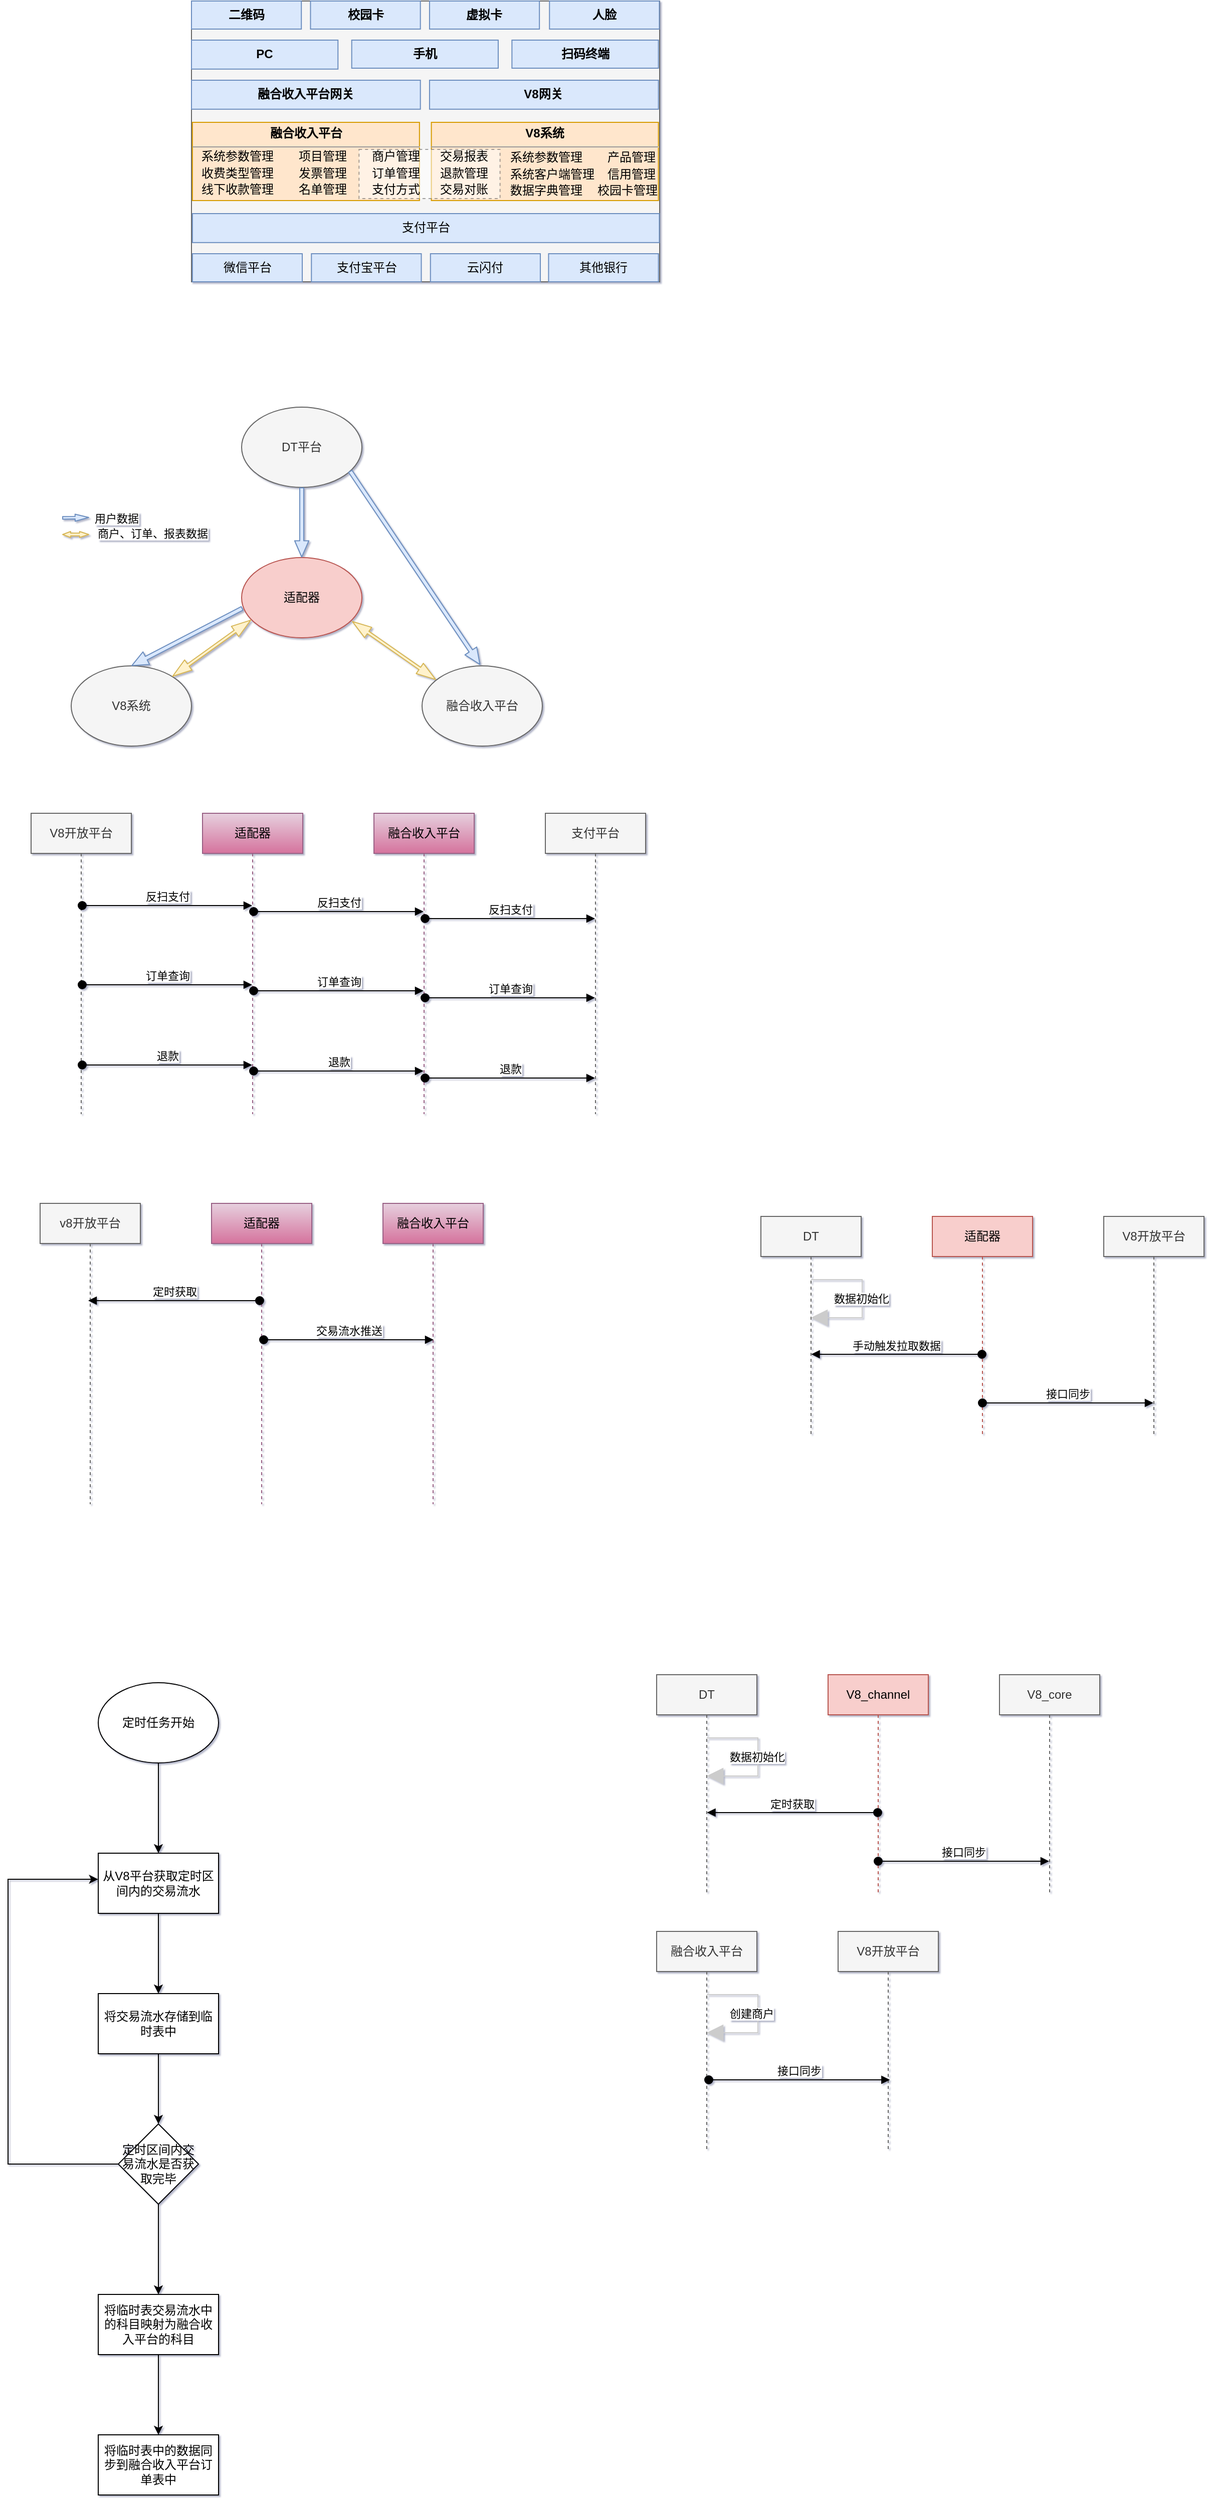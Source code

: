 <mxfile version="15.4.1" type="github">
  <diagram id="B5he_3Ifh79qYKnACxuL" name="第 1 页">
    <mxGraphModel dx="1325" dy="-134" grid="0" gridSize="10" guides="1" tooltips="1" connect="1" arrows="1" fold="1" page="0" pageScale="1" pageWidth="827" pageHeight="1169" background="#ffffff" math="0" shadow="1">
      <root>
        <mxCell id="0" />
        <mxCell id="1" parent="0" />
        <mxCell id="1ZKWYTTWzYiuFIbl6tK7-93" value="" style="group;fillColor=#f5f5f5;strokeColor=#666666;fontColor=#333333;" parent="1" vertex="1" connectable="0">
          <mxGeometry x="-374" y="597" width="467" height="280" as="geometry" />
        </mxCell>
        <mxCell id="1ZKWYTTWzYiuFIbl6tK7-92" value="" style="group;container=0;" parent="1ZKWYTTWzYiuFIbl6tK7-93" vertex="1" connectable="0">
          <mxGeometry width="467" height="280" as="geometry" />
        </mxCell>
        <mxCell id="1ZKWYTTWzYiuFIbl6tK7-33" value="PC" style="rounded=0;whiteSpace=wrap;html=1;comic=0;jiggle=2;strokeWidth=1;fontStyle=1;fillColor=#dae8fc;strokeColor=#6c8ebf;" parent="1ZKWYTTWzYiuFIbl6tK7-93" vertex="1">
          <mxGeometry y="39" width="146.137" height="28.9" as="geometry" />
        </mxCell>
        <mxCell id="1ZKWYTTWzYiuFIbl6tK7-35" value="二维码" style="rounded=0;whiteSpace=wrap;html=1;comic=0;jiggle=2;strokeWidth=1;fontStyle=1;fillColor=#dae8fc;strokeColor=#6c8ebf;" parent="1ZKWYTTWzYiuFIbl6tK7-93" vertex="1">
          <mxGeometry width="109.603" height="28" as="geometry" />
        </mxCell>
        <mxCell id="1ZKWYTTWzYiuFIbl6tK7-36" value="校园卡" style="rounded=0;whiteSpace=wrap;html=1;comic=0;jiggle=2;strokeWidth=1;fontStyle=1;fillColor=#dae8fc;strokeColor=#6c8ebf;" parent="1ZKWYTTWzYiuFIbl6tK7-93" vertex="1">
          <mxGeometry x="118.736" width="109.603" height="28" as="geometry" />
        </mxCell>
        <mxCell id="1ZKWYTTWzYiuFIbl6tK7-37" value="虚拟卡" style="rounded=0;whiteSpace=wrap;html=1;comic=0;jiggle=2;strokeWidth=1;fontStyle=1;fillColor=#dae8fc;strokeColor=#6c8ebf;" parent="1ZKWYTTWzYiuFIbl6tK7-93" vertex="1">
          <mxGeometry x="237.473" width="109.603" height="28" as="geometry" />
        </mxCell>
        <mxCell id="1ZKWYTTWzYiuFIbl6tK7-38" value="人脸" style="rounded=0;whiteSpace=wrap;html=1;comic=0;jiggle=2;strokeWidth=1;fontStyle=1;fillColor=#dae8fc;strokeColor=#6c8ebf;" parent="1ZKWYTTWzYiuFIbl6tK7-93" vertex="1">
          <mxGeometry x="357.126" width="109.603" height="28" as="geometry" />
        </mxCell>
        <mxCell id="1ZKWYTTWzYiuFIbl6tK7-42" value="手机" style="rounded=0;whiteSpace=wrap;html=1;comic=0;jiggle=2;strokeWidth=1;fontStyle=1;fillColor=#dae8fc;strokeColor=#6c8ebf;" parent="1ZKWYTTWzYiuFIbl6tK7-93" vertex="1">
          <mxGeometry x="159.838" y="39" width="146.137" height="28" as="geometry" />
        </mxCell>
        <mxCell id="1ZKWYTTWzYiuFIbl6tK7-43" value="扫码终端" style="rounded=0;whiteSpace=wrap;html=1;comic=0;jiggle=2;strokeWidth=1;fontStyle=1;fillColor=#dae8fc;strokeColor=#6c8ebf;" parent="1ZKWYTTWzYiuFIbl6tK7-93" vertex="1">
          <mxGeometry x="319.672" y="39" width="146.137" height="28" as="geometry" />
        </mxCell>
        <mxCell id="1ZKWYTTWzYiuFIbl6tK7-44" value="融合收入平台网关" style="rounded=0;whiteSpace=wrap;html=1;comic=0;jiggle=2;strokeWidth=1;fontStyle=1;fillColor=#dae8fc;strokeColor=#6c8ebf;" parent="1ZKWYTTWzYiuFIbl6tK7-93" vertex="1">
          <mxGeometry y="79" width="228.339" height="28.9" as="geometry" />
        </mxCell>
        <mxCell id="1ZKWYTTWzYiuFIbl6tK7-46" value="V8网关" style="rounded=0;whiteSpace=wrap;html=1;comic=0;jiggle=2;strokeWidth=1;fontStyle=1;fillColor=#dae8fc;strokeColor=#6c8ebf;" parent="1ZKWYTTWzYiuFIbl6tK7-93" vertex="1">
          <mxGeometry x="237.473" y="79" width="228.339" height="28.9" as="geometry" />
        </mxCell>
        <mxCell id="1ZKWYTTWzYiuFIbl6tK7-51" value="支付平台" style="rounded=0;whiteSpace=wrap;html=1;comic=0;jiggle=2;strokeWidth=1;fillColor=#dae8fc;strokeColor=#6c8ebf;" parent="1ZKWYTTWzYiuFIbl6tK7-93" vertex="1">
          <mxGeometry x="0.913" y="212" width="465.812" height="28.9" as="geometry" />
        </mxCell>
        <mxCell id="1ZKWYTTWzYiuFIbl6tK7-52" value="微信平台" style="rounded=0;whiteSpace=wrap;html=1;comic=0;jiggle=2;strokeWidth=1;fillColor=#dae8fc;strokeColor=#6c8ebf;" parent="1ZKWYTTWzYiuFIbl6tK7-93" vertex="1">
          <mxGeometry x="0.913" y="252" width="109.603" height="28" as="geometry" />
        </mxCell>
        <mxCell id="1ZKWYTTWzYiuFIbl6tK7-53" value="支付宝平台" style="rounded=0;whiteSpace=wrap;html=1;comic=0;jiggle=2;strokeWidth=1;fillColor=#dae8fc;strokeColor=#6c8ebf;" parent="1ZKWYTTWzYiuFIbl6tK7-93" vertex="1">
          <mxGeometry x="119.65" y="252" width="109.603" height="28" as="geometry" />
        </mxCell>
        <mxCell id="1ZKWYTTWzYiuFIbl6tK7-54" value="云闪付" style="rounded=0;whiteSpace=wrap;html=1;comic=0;jiggle=2;strokeWidth=1;fillColor=#dae8fc;strokeColor=#6c8ebf;" parent="1ZKWYTTWzYiuFIbl6tK7-93" vertex="1">
          <mxGeometry x="238.386" y="252" width="109.603" height="28" as="geometry" />
        </mxCell>
        <mxCell id="1ZKWYTTWzYiuFIbl6tK7-55" value="其他银行" style="rounded=0;whiteSpace=wrap;html=1;comic=0;jiggle=2;strokeWidth=1;fillColor=#dae8fc;strokeColor=#6c8ebf;" parent="1ZKWYTTWzYiuFIbl6tK7-93" vertex="1">
          <mxGeometry x="356.209" y="252" width="109.603" height="28" as="geometry" />
        </mxCell>
        <mxCell id="1ZKWYTTWzYiuFIbl6tK7-58" value="&lt;p style=&quot;margin: 0px ; margin-top: 4px ; text-align: center&quot;&gt;&lt;b&gt;融合收入平台&lt;/b&gt;&lt;/p&gt;&lt;hr size=&quot;1&quot;&gt;&lt;div style=&quot;height: 2px&quot;&gt;&lt;/div&gt;" style="verticalAlign=top;align=left;overflow=fill;fontSize=12;fontFamily=Helvetica;html=1;rounded=0;comic=0;jiggle=2;strokeWidth=1;fillColor=#ffe6cc;strokeColor=#d79b00;" parent="1ZKWYTTWzYiuFIbl6tK7-93" vertex="1">
          <mxGeometry x="0.913" y="121" width="226.513" height="78" as="geometry" />
        </mxCell>
        <mxCell id="1ZKWYTTWzYiuFIbl6tK7-60" value="&lt;p style=&quot;margin: 0px ; margin-top: 4px ; text-align: center&quot;&gt;&lt;b&gt;V8系统&lt;/b&gt;&lt;/p&gt;&lt;hr size=&quot;1&quot;&gt;&lt;div style=&quot;height: 2px&quot;&gt;&lt;br&gt;&lt;/div&gt;" style="verticalAlign=top;align=left;overflow=fill;fontSize=12;fontFamily=Helvetica;html=1;rounded=0;comic=0;jiggle=2;strokeWidth=1;fillColor=#ffe6cc;strokeColor=#d79b00;" parent="1ZKWYTTWzYiuFIbl6tK7-93" vertex="1">
          <mxGeometry x="239.3" y="121" width="226.513" height="78" as="geometry" />
        </mxCell>
        <mxCell id="1ZKWYTTWzYiuFIbl6tK7-61" value="系统参数管理" style="text;html=1;strokeColor=none;fillColor=none;align=left;verticalAlign=middle;whiteSpace=wrap;rounded=0;comic=0;jiggle=2;" parent="1ZKWYTTWzYiuFIbl6tK7-93" vertex="1">
          <mxGeometry x="8.22" y="145" width="93.162" height="20" as="geometry" />
        </mxCell>
        <mxCell id="1ZKWYTTWzYiuFIbl6tK7-62" value="收费类型管理" style="text;html=1;strokeColor=none;fillColor=none;align=left;verticalAlign=middle;whiteSpace=wrap;rounded=0;comic=0;jiggle=2;" parent="1ZKWYTTWzYiuFIbl6tK7-93" vertex="1">
          <mxGeometry x="8.22" y="162" width="93.162" height="20" as="geometry" />
        </mxCell>
        <mxCell id="1ZKWYTTWzYiuFIbl6tK7-69" value="项目管理" style="text;html=1;strokeColor=none;fillColor=none;align=left;verticalAlign=middle;whiteSpace=wrap;rounded=0;comic=0;jiggle=2;" parent="1ZKWYTTWzYiuFIbl6tK7-93" vertex="1">
          <mxGeometry x="105.036" y="145" width="93.162" height="20" as="geometry" />
        </mxCell>
        <mxCell id="1ZKWYTTWzYiuFIbl6tK7-70" value="发票管理" style="text;html=1;strokeColor=none;fillColor=none;align=left;verticalAlign=middle;whiteSpace=wrap;rounded=0;comic=0;jiggle=2;" parent="1ZKWYTTWzYiuFIbl6tK7-93" vertex="1">
          <mxGeometry x="105.036" y="162" width="93.162" height="20" as="geometry" />
        </mxCell>
        <mxCell id="1ZKWYTTWzYiuFIbl6tK7-71" value="线下收款管理" style="text;html=1;strokeColor=none;fillColor=none;align=left;verticalAlign=middle;whiteSpace=wrap;rounded=0;comic=0;jiggle=2;" parent="1ZKWYTTWzYiuFIbl6tK7-93" vertex="1">
          <mxGeometry x="8.22" y="178" width="93.162" height="20" as="geometry" />
        </mxCell>
        <mxCell id="1ZKWYTTWzYiuFIbl6tK7-73" value="名单管理" style="text;html=1;strokeColor=none;fillColor=none;align=left;verticalAlign=middle;whiteSpace=wrap;rounded=0;comic=0;jiggle=2;" parent="1ZKWYTTWzYiuFIbl6tK7-93" vertex="1">
          <mxGeometry x="105.036" y="178" width="93.162" height="20" as="geometry" />
        </mxCell>
        <mxCell id="1ZKWYTTWzYiuFIbl6tK7-74" value="" style="rounded=0;whiteSpace=wrap;html=1;comic=0;jiggle=2;strokeWidth=1;dashed=1;opacity=50;strokeColor=#4D4D4D;" parent="1ZKWYTTWzYiuFIbl6tK7-93" vertex="1">
          <mxGeometry x="167.144" y="148" width="140.657" height="49" as="geometry" />
        </mxCell>
        <mxCell id="1ZKWYTTWzYiuFIbl6tK7-76" value="商户管理" style="text;html=1;strokeColor=none;fillColor=none;align=left;verticalAlign=middle;whiteSpace=wrap;rounded=0;comic=0;jiggle=2;" parent="1ZKWYTTWzYiuFIbl6tK7-93" vertex="1">
          <mxGeometry x="178.105" y="145" width="93.162" height="20" as="geometry" />
        </mxCell>
        <mxCell id="1ZKWYTTWzYiuFIbl6tK7-77" value="交易报表" style="text;html=1;strokeColor=none;fillColor=none;align=left;verticalAlign=middle;whiteSpace=wrap;rounded=0;comic=0;jiggle=2;" parent="1ZKWYTTWzYiuFIbl6tK7-93" vertex="1">
          <mxGeometry x="246.15" y="145" width="93.162" height="20" as="geometry" />
        </mxCell>
        <mxCell id="1ZKWYTTWzYiuFIbl6tK7-79" value="订单管理" style="text;html=1;strokeColor=none;fillColor=none;align=left;verticalAlign=middle;whiteSpace=wrap;rounded=0;comic=0;jiggle=2;" parent="1ZKWYTTWzYiuFIbl6tK7-93" vertex="1">
          <mxGeometry x="178.105" y="162" width="93.162" height="20" as="geometry" />
        </mxCell>
        <mxCell id="1ZKWYTTWzYiuFIbl6tK7-80" value="退款管理" style="text;html=1;strokeColor=none;fillColor=none;align=left;verticalAlign=middle;whiteSpace=wrap;rounded=0;comic=0;jiggle=2;" parent="1ZKWYTTWzYiuFIbl6tK7-93" vertex="1">
          <mxGeometry x="246.15" y="162" width="93.162" height="20" as="geometry" />
        </mxCell>
        <mxCell id="1ZKWYTTWzYiuFIbl6tK7-81" value="支付方式" style="text;html=1;strokeColor=none;fillColor=none;align=left;verticalAlign=middle;whiteSpace=wrap;rounded=0;comic=0;jiggle=2;" parent="1ZKWYTTWzYiuFIbl6tK7-93" vertex="1">
          <mxGeometry x="178.105" y="178" width="93.162" height="20" as="geometry" />
        </mxCell>
        <mxCell id="1ZKWYTTWzYiuFIbl6tK7-82" value="系统参数管理" style="text;html=1;strokeColor=none;fillColor=none;align=left;verticalAlign=middle;whiteSpace=wrap;rounded=0;comic=0;jiggle=2;" parent="1ZKWYTTWzYiuFIbl6tK7-93" vertex="1">
          <mxGeometry x="316.022" y="146" width="93.162" height="20" as="geometry" />
        </mxCell>
        <mxCell id="1ZKWYTTWzYiuFIbl6tK7-83" value="系统客户端管理" style="text;html=1;strokeColor=none;fillColor=none;align=left;verticalAlign=middle;whiteSpace=wrap;rounded=0;comic=0;jiggle=2;" parent="1ZKWYTTWzYiuFIbl6tK7-93" vertex="1">
          <mxGeometry x="316.022" y="163" width="93.162" height="20" as="geometry" />
        </mxCell>
        <mxCell id="1ZKWYTTWzYiuFIbl6tK7-84" value="产品管理" style="text;html=1;strokeColor=none;fillColor=none;align=left;verticalAlign=middle;whiteSpace=wrap;rounded=0;comic=0;jiggle=2;" parent="1ZKWYTTWzYiuFIbl6tK7-93" vertex="1">
          <mxGeometry x="412.84" y="146" width="52.16" height="20" as="geometry" />
        </mxCell>
        <mxCell id="1ZKWYTTWzYiuFIbl6tK7-85" value="信用管理" style="text;html=1;strokeColor=none;fillColor=none;align=left;verticalAlign=middle;whiteSpace=wrap;rounded=0;comic=0;jiggle=2;" parent="1ZKWYTTWzYiuFIbl6tK7-93" vertex="1">
          <mxGeometry x="412.84" y="163" width="51.16" height="20" as="geometry" />
        </mxCell>
        <mxCell id="1ZKWYTTWzYiuFIbl6tK7-86" value="数据字典管理" style="text;html=1;strokeColor=none;fillColor=none;align=left;verticalAlign=middle;whiteSpace=wrap;rounded=0;comic=0;jiggle=2;" parent="1ZKWYTTWzYiuFIbl6tK7-93" vertex="1">
          <mxGeometry x="316.022" y="179" width="93.162" height="20" as="geometry" />
        </mxCell>
        <mxCell id="1ZKWYTTWzYiuFIbl6tK7-87" value="校园卡管理" style="text;html=1;strokeColor=none;fillColor=none;align=left;verticalAlign=middle;whiteSpace=wrap;rounded=0;comic=0;jiggle=2;" parent="1ZKWYTTWzYiuFIbl6tK7-93" vertex="1">
          <mxGeometry x="402.79" y="179" width="62.21" height="20" as="geometry" />
        </mxCell>
        <mxCell id="1ZKWYTTWzYiuFIbl6tK7-90" value="交易对账" style="text;html=1;strokeColor=none;fillColor=none;align=left;verticalAlign=middle;whiteSpace=wrap;rounded=0;comic=0;jiggle=2;" parent="1ZKWYTTWzYiuFIbl6tK7-93" vertex="1">
          <mxGeometry x="246.15" y="178" width="93.162" height="20" as="geometry" />
        </mxCell>
        <mxCell id="1ZKWYTTWzYiuFIbl6tK7-122" value="" style="group" parent="1" vertex="1" connectable="0">
          <mxGeometry x="-503" y="1002" width="479" height="338" as="geometry" />
        </mxCell>
        <mxCell id="1ZKWYTTWzYiuFIbl6tK7-98" value="适配器" style="ellipse;whiteSpace=wrap;html=1;rounded=0;comic=0;jiggle=2;strokeWidth=1;align=center;fillColor=#f8cecc;strokeColor=#b85450;" parent="1ZKWYTTWzYiuFIbl6tK7-122" vertex="1">
          <mxGeometry x="179" y="150" width="120" height="80" as="geometry" />
        </mxCell>
        <mxCell id="1ZKWYTTWzYiuFIbl6tK7-99" value="DT平台" style="ellipse;whiteSpace=wrap;html=1;rounded=0;comic=0;jiggle=2;strokeWidth=1;align=center;fillColor=#f5f5f5;strokeColor=#666666;fontColor=#333333;" parent="1ZKWYTTWzYiuFIbl6tK7-122" vertex="1">
          <mxGeometry x="179" width="120" height="80" as="geometry" />
        </mxCell>
        <mxCell id="1ZKWYTTWzYiuFIbl6tK7-100" value="V8系统" style="ellipse;whiteSpace=wrap;html=1;rounded=0;comic=0;jiggle=2;strokeWidth=1;align=center;fillColor=#f5f5f5;strokeColor=#666666;fontColor=#333333;" parent="1ZKWYTTWzYiuFIbl6tK7-122" vertex="1">
          <mxGeometry x="9" y="258" width="120" height="80" as="geometry" />
        </mxCell>
        <mxCell id="1ZKWYTTWzYiuFIbl6tK7-101" value="融合收入平台" style="ellipse;whiteSpace=wrap;html=1;rounded=0;comic=0;jiggle=2;strokeWidth=1;align=center;fillColor=#f5f5f5;strokeColor=#666666;fontColor=#333333;" parent="1ZKWYTTWzYiuFIbl6tK7-122" vertex="1">
          <mxGeometry x="359" y="258" width="120" height="80" as="geometry" />
        </mxCell>
        <mxCell id="1ZKWYTTWzYiuFIbl6tK7-107" value="" style="shape=flexArrow;endArrow=classic;startArrow=classic;html=1;entryX=0.917;entryY=0.793;entryDx=0;entryDy=0;entryPerimeter=0;exitX=0.116;exitY=0.173;exitDx=0;exitDy=0;exitPerimeter=0;width=2.857;startSize=6.069;endWidth=8.653;endSize=6.069;startWidth=8.653;fillColor=#fff2cc;strokeColor=#d6b656;" parent="1ZKWYTTWzYiuFIbl6tK7-122" source="1ZKWYTTWzYiuFIbl6tK7-101" target="1ZKWYTTWzYiuFIbl6tK7-98" edge="1">
          <mxGeometry width="100" height="100" relative="1" as="geometry">
            <mxPoint x="375" y="266" as="sourcePoint" />
            <mxPoint x="309.28" y="221" as="targetPoint" />
          </mxGeometry>
        </mxCell>
        <mxCell id="1ZKWYTTWzYiuFIbl6tK7-109" value="" style="shape=flexArrow;endArrow=classic;startArrow=classic;html=1;entryX=0.079;entryY=0.777;entryDx=0;entryDy=0;entryPerimeter=0;width=2.857;startSize=6.069;endWidth=8.653;endSize=6.069;startWidth=8.653;fillColor=#fff2cc;strokeColor=#d6b656;" parent="1ZKWYTTWzYiuFIbl6tK7-122" source="1ZKWYTTWzYiuFIbl6tK7-100" target="1ZKWYTTWzYiuFIbl6tK7-98" edge="1">
          <mxGeometry width="100" height="100" relative="1" as="geometry">
            <mxPoint x="273.88" y="282.4" as="sourcePoint" />
            <mxPoint x="190.0" y="224" as="targetPoint" />
          </mxGeometry>
        </mxCell>
        <mxCell id="1ZKWYTTWzYiuFIbl6tK7-110" value="" style="shape=flexArrow;endArrow=classic;html=1;entryX=0.5;entryY=0;entryDx=0;entryDy=0;endWidth=9.143;endSize=5.08;width=4;exitX=0.5;exitY=1;exitDx=0;exitDy=0;fillColor=#dae8fc;strokeColor=#6c8ebf;" parent="1ZKWYTTWzYiuFIbl6tK7-122" source="1ZKWYTTWzYiuFIbl6tK7-99" target="1ZKWYTTWzYiuFIbl6tK7-98" edge="1">
          <mxGeometry width="50" height="50" relative="1" as="geometry">
            <mxPoint x="189" y="59" as="sourcePoint" />
            <mxPoint x="99" y="85" as="targetPoint" />
          </mxGeometry>
        </mxCell>
        <mxCell id="1ZKWYTTWzYiuFIbl6tK7-111" value="" style="shape=flexArrow;endArrow=classic;html=1;exitX=0.901;exitY=0.795;exitDx=0;exitDy=0;exitPerimeter=0;endWidth=9.143;endSize=5.08;width=4;fillColor=#dae8fc;strokeColor=#6c8ebf;" parent="1ZKWYTTWzYiuFIbl6tK7-122" source="1ZKWYTTWzYiuFIbl6tK7-99" edge="1">
          <mxGeometry width="50" height="50" relative="1" as="geometry">
            <mxPoint x="292.16" y="69.0" as="sourcePoint" />
            <mxPoint x="417" y="257" as="targetPoint" />
          </mxGeometry>
        </mxCell>
        <mxCell id="1ZKWYTTWzYiuFIbl6tK7-114" value="" style="shape=flexArrow;endArrow=classic;html=1;entryX=0.5;entryY=0;entryDx=0;entryDy=0;endWidth=9.143;endSize=5.08;width=4;exitX=0.008;exitY=0.631;exitDx=0;exitDy=0;fillColor=#dae8fc;strokeColor=#6c8ebf;exitPerimeter=0;" parent="1ZKWYTTWzYiuFIbl6tK7-122" source="1ZKWYTTWzYiuFIbl6tK7-98" target="1ZKWYTTWzYiuFIbl6tK7-100" edge="1">
          <mxGeometry width="50" height="50" relative="1" as="geometry">
            <mxPoint x="176" y="197" as="sourcePoint" />
            <mxPoint x="176" y="267" as="targetPoint" />
          </mxGeometry>
        </mxCell>
        <mxCell id="1ZKWYTTWzYiuFIbl6tK7-118" value="" style="shape=flexArrow;endArrow=classic;html=1;endWidth=3.455;endSize=4.195;width=2.581;fillColor=#dae8fc;strokeColor=#6c8ebf;" parent="1ZKWYTTWzYiuFIbl6tK7-122" edge="1">
          <mxGeometry width="50" height="50" relative="1" as="geometry">
            <mxPoint y="110.48" as="sourcePoint" />
            <mxPoint x="27" y="110" as="targetPoint" />
          </mxGeometry>
        </mxCell>
        <mxCell id="1ZKWYTTWzYiuFIbl6tK7-119" value="用户数据" style="edgeLabel;html=1;align=center;verticalAlign=middle;resizable=0;points=[];" parent="1ZKWYTTWzYiuFIbl6tK7-118" vertex="1" connectable="0">
          <mxGeometry x="-0.142" y="-2" relative="1" as="geometry">
            <mxPoint x="42" y="-2" as="offset" />
          </mxGeometry>
        </mxCell>
        <mxCell id="1ZKWYTTWzYiuFIbl6tK7-120" value="" style="shape=flexArrow;endArrow=classic;startArrow=classic;html=1;width=2.857;startSize=2.321;endWidth=2.12;endSize=2.724;startWidth=2.12;fillColor=#fff2cc;strokeColor=#d6b656;" parent="1ZKWYTTWzYiuFIbl6tK7-122" edge="1">
          <mxGeometry width="100" height="100" relative="1" as="geometry">
            <mxPoint y="127" as="sourcePoint" />
            <mxPoint x="27" y="127" as="targetPoint" />
          </mxGeometry>
        </mxCell>
        <mxCell id="1ZKWYTTWzYiuFIbl6tK7-121" value="商户、订单、报表数据" style="edgeLabel;html=1;align=center;verticalAlign=middle;resizable=0;points=[];" parent="1ZKWYTTWzYiuFIbl6tK7-120" vertex="1" connectable="0">
          <mxGeometry x="0.12" relative="1" as="geometry">
            <mxPoint x="75" y="-1" as="offset" />
          </mxGeometry>
        </mxCell>
        <mxCell id="MBkXxSXLPhC8qXbiF7OO-14" value="" style="group" parent="1" vertex="1" connectable="0">
          <mxGeometry x="-534" y="1407" width="613" height="300" as="geometry" />
        </mxCell>
        <mxCell id="MBkXxSXLPhC8qXbiF7OO-1" value="V8开放平台" style="shape=umlLifeline;perimeter=lifelinePerimeter;whiteSpace=wrap;html=1;container=1;collapsible=0;recursiveResize=0;outlineConnect=0;fillColor=#f5f5f5;strokeColor=#666666;fontColor=#333333;" parent="MBkXxSXLPhC8qXbiF7OO-14" vertex="1">
          <mxGeometry width="100" height="300" as="geometry" />
        </mxCell>
        <mxCell id="MBkXxSXLPhC8qXbiF7OO-5" value="反扫支付" style="html=1;verticalAlign=bottom;startArrow=oval;startFill=1;endArrow=block;startSize=8;" parent="MBkXxSXLPhC8qXbiF7OO-1" target="MBkXxSXLPhC8qXbiF7OO-2" edge="1">
          <mxGeometry width="60" relative="1" as="geometry">
            <mxPoint x="51" y="92" as="sourcePoint" />
            <mxPoint x="111" y="92" as="targetPoint" />
          </mxGeometry>
        </mxCell>
        <mxCell id="MBkXxSXLPhC8qXbiF7OO-2" value="适配器" style="shape=umlLifeline;perimeter=lifelinePerimeter;whiteSpace=wrap;html=1;container=1;collapsible=0;recursiveResize=0;outlineConnect=0;fillColor=#e6d0de;strokeColor=#996185;gradientColor=#d5739d;" parent="MBkXxSXLPhC8qXbiF7OO-14" vertex="1">
          <mxGeometry x="171" width="100" height="300" as="geometry" />
        </mxCell>
        <mxCell id="MBkXxSXLPhC8qXbiF7OO-3" value="融合收入平台" style="shape=umlLifeline;perimeter=lifelinePerimeter;whiteSpace=wrap;html=1;container=1;collapsible=0;recursiveResize=0;outlineConnect=0;fillColor=#e6d0de;strokeColor=#996185;gradientColor=#d5739d;" parent="MBkXxSXLPhC8qXbiF7OO-14" vertex="1">
          <mxGeometry x="342" width="100" height="300" as="geometry" />
        </mxCell>
        <mxCell id="MBkXxSXLPhC8qXbiF7OO-4" value="支付平台" style="shape=umlLifeline;perimeter=lifelinePerimeter;whiteSpace=wrap;html=1;container=1;collapsible=0;recursiveResize=0;outlineConnect=0;fillColor=#f5f5f5;strokeColor=#666666;fontColor=#333333;" parent="MBkXxSXLPhC8qXbiF7OO-14" vertex="1">
          <mxGeometry x="513" width="100" height="300" as="geometry" />
        </mxCell>
        <mxCell id="MBkXxSXLPhC8qXbiF7OO-6" value="反扫支付" style="html=1;verticalAlign=bottom;startArrow=oval;startFill=1;endArrow=block;startSize=8;" parent="MBkXxSXLPhC8qXbiF7OO-14" edge="1">
          <mxGeometry width="60" relative="1" as="geometry">
            <mxPoint x="222" y="98" as="sourcePoint" />
            <mxPoint x="391.5" y="98" as="targetPoint" />
          </mxGeometry>
        </mxCell>
        <mxCell id="MBkXxSXLPhC8qXbiF7OO-7" value="反扫支付" style="html=1;verticalAlign=bottom;startArrow=oval;startFill=1;endArrow=block;startSize=8;" parent="MBkXxSXLPhC8qXbiF7OO-14" edge="1">
          <mxGeometry width="60" relative="1" as="geometry">
            <mxPoint x="393" y="105" as="sourcePoint" />
            <mxPoint x="562.5" y="105" as="targetPoint" />
          </mxGeometry>
        </mxCell>
        <mxCell id="MBkXxSXLPhC8qXbiF7OO-8" value="订单查询" style="html=1;verticalAlign=bottom;startArrow=oval;startFill=1;endArrow=block;startSize=8;" parent="MBkXxSXLPhC8qXbiF7OO-14" edge="1">
          <mxGeometry width="60" relative="1" as="geometry">
            <mxPoint x="51" y="171" as="sourcePoint" />
            <mxPoint x="220.5" y="171" as="targetPoint" />
          </mxGeometry>
        </mxCell>
        <mxCell id="MBkXxSXLPhC8qXbiF7OO-9" value="订单查询" style="html=1;verticalAlign=bottom;startArrow=oval;startFill=1;endArrow=block;startSize=8;" parent="MBkXxSXLPhC8qXbiF7OO-14" edge="1">
          <mxGeometry width="60" relative="1" as="geometry">
            <mxPoint x="222" y="177" as="sourcePoint" />
            <mxPoint x="391.5" y="177" as="targetPoint" />
          </mxGeometry>
        </mxCell>
        <mxCell id="MBkXxSXLPhC8qXbiF7OO-10" value="订单查询" style="html=1;verticalAlign=bottom;startArrow=oval;startFill=1;endArrow=block;startSize=8;" parent="MBkXxSXLPhC8qXbiF7OO-14" edge="1">
          <mxGeometry width="60" relative="1" as="geometry">
            <mxPoint x="393" y="184" as="sourcePoint" />
            <mxPoint x="562.5" y="184" as="targetPoint" />
          </mxGeometry>
        </mxCell>
        <mxCell id="MBkXxSXLPhC8qXbiF7OO-11" value="退款" style="html=1;verticalAlign=bottom;startArrow=oval;startFill=1;endArrow=block;startSize=8;" parent="MBkXxSXLPhC8qXbiF7OO-14" edge="1">
          <mxGeometry width="60" relative="1" as="geometry">
            <mxPoint x="51" y="251" as="sourcePoint" />
            <mxPoint x="220.5" y="251" as="targetPoint" />
          </mxGeometry>
        </mxCell>
        <mxCell id="MBkXxSXLPhC8qXbiF7OO-12" value="退款" style="html=1;verticalAlign=bottom;startArrow=oval;startFill=1;endArrow=block;startSize=8;" parent="MBkXxSXLPhC8qXbiF7OO-14" edge="1">
          <mxGeometry width="60" relative="1" as="geometry">
            <mxPoint x="222" y="257" as="sourcePoint" />
            <mxPoint x="391.5" y="257" as="targetPoint" />
          </mxGeometry>
        </mxCell>
        <mxCell id="MBkXxSXLPhC8qXbiF7OO-13" value="退款" style="html=1;verticalAlign=bottom;startArrow=oval;startFill=1;endArrow=block;startSize=8;" parent="MBkXxSXLPhC8qXbiF7OO-14" edge="1">
          <mxGeometry width="60" relative="1" as="geometry">
            <mxPoint x="393" y="264" as="sourcePoint" />
            <mxPoint x="562.5" y="264" as="targetPoint" />
          </mxGeometry>
        </mxCell>
        <mxCell id="4CONYUpp8KFLaW4wbnXN-15" value="" style="group" parent="1" vertex="1" connectable="0">
          <mxGeometry x="-525" y="1796" width="442" height="300" as="geometry" />
        </mxCell>
        <mxCell id="4CONYUpp8KFLaW4wbnXN-2" value="v8开放平台" style="shape=umlLifeline;perimeter=lifelinePerimeter;whiteSpace=wrap;html=1;container=1;collapsible=0;recursiveResize=0;outlineConnect=0;fillColor=#f5f5f5;strokeColor=#666666;fontColor=#333333;" parent="4CONYUpp8KFLaW4wbnXN-15" vertex="1">
          <mxGeometry width="100" height="300" as="geometry" />
        </mxCell>
        <mxCell id="4CONYUpp8KFLaW4wbnXN-4" value="适配器" style="shape=umlLifeline;perimeter=lifelinePerimeter;whiteSpace=wrap;html=1;container=1;collapsible=0;recursiveResize=0;outlineConnect=0;fillColor=#e6d0de;strokeColor=#996185;gradientColor=#d5739d;" parent="4CONYUpp8KFLaW4wbnXN-15" vertex="1">
          <mxGeometry x="171" width="100" height="300" as="geometry" />
        </mxCell>
        <mxCell id="4CONYUpp8KFLaW4wbnXN-5" value="融合收入平台" style="shape=umlLifeline;perimeter=lifelinePerimeter;whiteSpace=wrap;html=1;container=1;collapsible=0;recursiveResize=0;outlineConnect=0;fillColor=#e6d0de;strokeColor=#996185;gradientColor=#d5739d;" parent="4CONYUpp8KFLaW4wbnXN-15" vertex="1">
          <mxGeometry x="342" width="100" height="300" as="geometry" />
        </mxCell>
        <mxCell id="4CONYUpp8KFLaW4wbnXN-7" value="交易流水推送" style="html=1;verticalAlign=bottom;startArrow=oval;startFill=1;endArrow=block;startSize=8;" parent="4CONYUpp8KFLaW4wbnXN-15" edge="1">
          <mxGeometry x="1" y="38" width="60" as="geometry">
            <mxPoint x="223" y="136" as="sourcePoint" />
            <mxPoint x="392.5" y="136" as="targetPoint" />
          </mxGeometry>
        </mxCell>
        <mxCell id="4CONYUpp8KFLaW4wbnXN-3" value="定时获取" style="html=1;verticalAlign=bottom;startArrow=oval;startFill=1;endArrow=block;startSize=8;" parent="4CONYUpp8KFLaW4wbnXN-15" edge="1">
          <mxGeometry width="60" relative="1" as="geometry">
            <mxPoint x="219" y="97" as="sourcePoint" />
            <mxPoint x="48" y="97" as="targetPoint" />
          </mxGeometry>
        </mxCell>
        <mxCell id="xW_fUPtoplTezoDZ2_0h-2" value="DT" style="shape=umlLifeline;perimeter=lifelinePerimeter;whiteSpace=wrap;html=1;container=1;collapsible=0;recursiveResize=0;outlineConnect=0;fillColor=#f5f5f5;strokeColor=#666666;fontColor=#333333;" parent="1" vertex="1">
          <mxGeometry x="194" y="1809" width="100" height="217" as="geometry" />
        </mxCell>
        <mxCell id="xW_fUPtoplTezoDZ2_0h-8" value="数据初始化" style="edgeStyle=orthogonalEdgeStyle;html=1;align=left;spacingLeft=2;endArrow=block;rounded=0;startSize=14;endSize=14;sourcePerimeterSpacing=8;targetPerimeterSpacing=8;fontSize=11;fontColor=#000000;strokeColor=#CCCCCC;" parent="xW_fUPtoplTezoDZ2_0h-2" target="xW_fUPtoplTezoDZ2_0h-2" edge="1">
          <mxGeometry x="-0.726" y="-19" relative="1" as="geometry">
            <mxPoint x="50" y="63" as="sourcePoint" />
            <Array as="points">
              <mxPoint x="101" y="63" />
              <mxPoint x="101" y="101" />
            </Array>
            <mxPoint x="55" y="83" as="targetPoint" />
            <mxPoint as="offset" />
          </mxGeometry>
        </mxCell>
        <mxCell id="xW_fUPtoplTezoDZ2_0h-3" value="适配器" style="shape=umlLifeline;perimeter=lifelinePerimeter;whiteSpace=wrap;html=1;container=1;collapsible=0;recursiveResize=0;outlineConnect=0;fillColor=#f8cecc;strokeColor=#b85450;" parent="1" vertex="1">
          <mxGeometry x="365" y="1809" width="100" height="217" as="geometry" />
        </mxCell>
        <mxCell id="xW_fUPtoplTezoDZ2_0h-4" value="V8开放平台" style="shape=umlLifeline;perimeter=lifelinePerimeter;whiteSpace=wrap;html=1;container=1;collapsible=0;recursiveResize=0;outlineConnect=0;fillColor=#f5f5f5;strokeColor=#666666;fontColor=#333333;" parent="1" vertex="1">
          <mxGeometry x="536" y="1809" width="100" height="217" as="geometry" />
        </mxCell>
        <mxCell id="xW_fUPtoplTezoDZ2_0h-5" value="手动触发拉取数据" style="html=1;verticalAlign=bottom;startArrow=oval;startFill=1;endArrow=block;startSize=8;" parent="1" edge="1">
          <mxGeometry x="195" y="1876" width="60" as="geometry">
            <mxPoint x="414.5" y="1946.5" as="sourcePoint" />
            <mxPoint x="244.267" y="1946.5" as="targetPoint" />
          </mxGeometry>
        </mxCell>
        <mxCell id="xW_fUPtoplTezoDZ2_0h-11" value="接口同步" style="html=1;verticalAlign=bottom;startArrow=oval;startFill=1;endArrow=block;startSize=8;" parent="1" source="xW_fUPtoplTezoDZ2_0h-3" target="xW_fUPtoplTezoDZ2_0h-4" edge="1">
          <mxGeometry x="205" y="1857" width="60" as="geometry">
            <mxPoint x="427" y="1955" as="sourcePoint" />
            <mxPoint x="254.024" y="1955" as="targetPoint" />
            <Array as="points">
              <mxPoint x="508" y="1995" />
            </Array>
          </mxGeometry>
        </mxCell>
        <mxCell id="HJQjmyDLI8KBlpkuEprF-1" value="DT" style="shape=umlLifeline;perimeter=lifelinePerimeter;whiteSpace=wrap;html=1;container=1;collapsible=0;recursiveResize=0;outlineConnect=0;fillColor=#f5f5f5;strokeColor=#666666;fontColor=#333333;" vertex="1" parent="1">
          <mxGeometry x="90" y="2266" width="100" height="217" as="geometry" />
        </mxCell>
        <mxCell id="HJQjmyDLI8KBlpkuEprF-2" value="数据初始化" style="edgeStyle=orthogonalEdgeStyle;html=1;align=left;spacingLeft=2;endArrow=block;rounded=0;startSize=14;endSize=14;sourcePerimeterSpacing=8;targetPerimeterSpacing=8;fontSize=11;fontColor=#000000;strokeColor=#CCCCCC;" edge="1" parent="HJQjmyDLI8KBlpkuEprF-1" target="HJQjmyDLI8KBlpkuEprF-1">
          <mxGeometry x="-0.726" y="-19" relative="1" as="geometry">
            <mxPoint x="50" y="63" as="sourcePoint" />
            <Array as="points">
              <mxPoint x="101" y="63" />
              <mxPoint x="101" y="101" />
            </Array>
            <mxPoint x="55" y="83" as="targetPoint" />
            <mxPoint as="offset" />
          </mxGeometry>
        </mxCell>
        <mxCell id="HJQjmyDLI8KBlpkuEprF-3" value="V8_channel" style="shape=umlLifeline;perimeter=lifelinePerimeter;whiteSpace=wrap;html=1;container=1;collapsible=0;recursiveResize=0;outlineConnect=0;fillColor=#f8cecc;strokeColor=#b85450;" vertex="1" parent="1">
          <mxGeometry x="261" y="2266" width="100" height="217" as="geometry" />
        </mxCell>
        <mxCell id="HJQjmyDLI8KBlpkuEprF-4" value="V8_core" style="shape=umlLifeline;perimeter=lifelinePerimeter;whiteSpace=wrap;html=1;container=1;collapsible=0;recursiveResize=0;outlineConnect=0;fillColor=#f5f5f5;strokeColor=#666666;fontColor=#333333;" vertex="1" parent="1">
          <mxGeometry x="432" y="2266" width="100" height="217" as="geometry" />
        </mxCell>
        <mxCell id="HJQjmyDLI8KBlpkuEprF-5" value="定时获取" style="html=1;verticalAlign=bottom;startArrow=oval;startFill=1;endArrow=block;startSize=8;" edge="1" parent="1">
          <mxGeometry x="91" y="2333" width="60" as="geometry">
            <mxPoint x="310.5" y="2403.5" as="sourcePoint" />
            <mxPoint x="140.267" y="2403.5" as="targetPoint" />
          </mxGeometry>
        </mxCell>
        <mxCell id="HJQjmyDLI8KBlpkuEprF-6" value="接口同步" style="html=1;verticalAlign=bottom;startArrow=oval;startFill=1;endArrow=block;startSize=8;" edge="1" parent="1" source="HJQjmyDLI8KBlpkuEprF-3" target="HJQjmyDLI8KBlpkuEprF-4">
          <mxGeometry x="101" y="2314" width="60" as="geometry">
            <mxPoint x="323" y="2412" as="sourcePoint" />
            <mxPoint x="150.024" y="2412" as="targetPoint" />
            <Array as="points">
              <mxPoint x="404" y="2452" />
            </Array>
          </mxGeometry>
        </mxCell>
        <mxCell id="HJQjmyDLI8KBlpkuEprF-7" value="融合收入平台" style="shape=umlLifeline;perimeter=lifelinePerimeter;whiteSpace=wrap;html=1;container=1;collapsible=0;recursiveResize=0;outlineConnect=0;fillColor=#f5f5f5;strokeColor=#666666;fontColor=#333333;" vertex="1" parent="1">
          <mxGeometry x="90" y="2522" width="100" height="217" as="geometry" />
        </mxCell>
        <mxCell id="HJQjmyDLI8KBlpkuEprF-8" value="创建商户" style="edgeStyle=orthogonalEdgeStyle;html=1;align=left;spacingLeft=2;endArrow=block;rounded=0;startSize=14;endSize=14;sourcePerimeterSpacing=8;targetPerimeterSpacing=8;fontSize=11;fontColor=#000000;strokeColor=#CCCCCC;" edge="1" parent="HJQjmyDLI8KBlpkuEprF-7" target="HJQjmyDLI8KBlpkuEprF-7">
          <mxGeometry x="-0.726" y="-19" relative="1" as="geometry">
            <mxPoint x="50" y="63" as="sourcePoint" />
            <Array as="points">
              <mxPoint x="101" y="63" />
              <mxPoint x="101" y="101" />
            </Array>
            <mxPoint x="55" y="83" as="targetPoint" />
            <mxPoint as="offset" />
          </mxGeometry>
        </mxCell>
        <mxCell id="HJQjmyDLI8KBlpkuEprF-10" value="V8开放平台" style="shape=umlLifeline;perimeter=lifelinePerimeter;whiteSpace=wrap;html=1;container=1;collapsible=0;recursiveResize=0;outlineConnect=0;fillColor=#f5f5f5;strokeColor=#666666;fontColor=#333333;" vertex="1" parent="1">
          <mxGeometry x="271" y="2522" width="100" height="217" as="geometry" />
        </mxCell>
        <mxCell id="HJQjmyDLI8KBlpkuEprF-11" value="接口同步" style="html=1;verticalAlign=bottom;startArrow=oval;startFill=1;endArrow=block;startSize=8;" edge="1" parent="1">
          <mxGeometry x="-52.08" y="2650" width="60" as="geometry">
            <mxPoint x="142.0" y="2670" as="sourcePoint" />
            <mxPoint x="322.69" y="2670" as="targetPoint" />
          </mxGeometry>
        </mxCell>
        <mxCell id="HJQjmyDLI8KBlpkuEprF-15" value="" style="edgeStyle=orthogonalEdgeStyle;rounded=0;orthogonalLoop=1;jettySize=auto;html=1;" edge="1" parent="1" source="HJQjmyDLI8KBlpkuEprF-13" target="HJQjmyDLI8KBlpkuEprF-14">
          <mxGeometry relative="1" as="geometry" />
        </mxCell>
        <mxCell id="HJQjmyDLI8KBlpkuEprF-13" value="定时任务开始" style="ellipse;whiteSpace=wrap;html=1;" vertex="1" parent="1">
          <mxGeometry x="-467" y="2274" width="120" height="80" as="geometry" />
        </mxCell>
        <mxCell id="HJQjmyDLI8KBlpkuEprF-17" value="" style="edgeStyle=orthogonalEdgeStyle;rounded=0;orthogonalLoop=1;jettySize=auto;html=1;" edge="1" parent="1" source="HJQjmyDLI8KBlpkuEprF-14" target="HJQjmyDLI8KBlpkuEprF-16">
          <mxGeometry relative="1" as="geometry" />
        </mxCell>
        <mxCell id="HJQjmyDLI8KBlpkuEprF-14" value="从V8平台获取定时区间内的交易流水" style="whiteSpace=wrap;html=1;" vertex="1" parent="1">
          <mxGeometry x="-467" y="2444" width="120" height="60" as="geometry" />
        </mxCell>
        <mxCell id="HJQjmyDLI8KBlpkuEprF-21" value="" style="edgeStyle=orthogonalEdgeStyle;rounded=0;orthogonalLoop=1;jettySize=auto;html=1;" edge="1" parent="1" source="HJQjmyDLI8KBlpkuEprF-16" target="HJQjmyDLI8KBlpkuEprF-20">
          <mxGeometry relative="1" as="geometry" />
        </mxCell>
        <mxCell id="HJQjmyDLI8KBlpkuEprF-16" value="将交易流水存储到临时表中" style="whiteSpace=wrap;html=1;" vertex="1" parent="1">
          <mxGeometry x="-467" y="2584" width="120" height="60" as="geometry" />
        </mxCell>
        <mxCell id="HJQjmyDLI8KBlpkuEprF-23" value="" style="edgeStyle=orthogonalEdgeStyle;rounded=0;orthogonalLoop=1;jettySize=auto;html=1;entryX=-0.002;entryY=0.439;entryDx=0;entryDy=0;entryPerimeter=0;exitX=0;exitY=0.5;exitDx=0;exitDy=0;" edge="1" parent="1" source="HJQjmyDLI8KBlpkuEprF-20" target="HJQjmyDLI8KBlpkuEprF-14">
          <mxGeometry relative="1" as="geometry">
            <mxPoint x="-449" y="2747" as="sourcePoint" />
            <mxPoint x="-507" y="2754" as="targetPoint" />
            <Array as="points">
              <mxPoint x="-557" y="2754" />
              <mxPoint x="-557" y="2470" />
              <mxPoint x="-467" y="2470" />
            </Array>
          </mxGeometry>
        </mxCell>
        <mxCell id="HJQjmyDLI8KBlpkuEprF-25" value="" style="edgeStyle=orthogonalEdgeStyle;rounded=0;orthogonalLoop=1;jettySize=auto;html=1;" edge="1" parent="1" source="HJQjmyDLI8KBlpkuEprF-20" target="HJQjmyDLI8KBlpkuEprF-24">
          <mxGeometry relative="1" as="geometry" />
        </mxCell>
        <mxCell id="HJQjmyDLI8KBlpkuEprF-20" value="定时区间内交易流水是否获取完毕" style="rhombus;whiteSpace=wrap;html=1;" vertex="1" parent="1">
          <mxGeometry x="-447" y="2714" width="80" height="80" as="geometry" />
        </mxCell>
        <mxCell id="HJQjmyDLI8KBlpkuEprF-27" value="" style="edgeStyle=orthogonalEdgeStyle;rounded=0;orthogonalLoop=1;jettySize=auto;html=1;" edge="1" parent="1" source="HJQjmyDLI8KBlpkuEprF-24" target="HJQjmyDLI8KBlpkuEprF-26">
          <mxGeometry relative="1" as="geometry" />
        </mxCell>
        <mxCell id="HJQjmyDLI8KBlpkuEprF-24" value="将临时表交易流水中的科目映射为融合收入平台的科目" style="whiteSpace=wrap;html=1;" vertex="1" parent="1">
          <mxGeometry x="-467" y="2884" width="120" height="60" as="geometry" />
        </mxCell>
        <mxCell id="HJQjmyDLI8KBlpkuEprF-26" value="将临时表中的数据同步到融合收入平台订单表中" style="whiteSpace=wrap;html=1;" vertex="1" parent="1">
          <mxGeometry x="-467" y="3024" width="120" height="60" as="geometry" />
        </mxCell>
      </root>
    </mxGraphModel>
  </diagram>
</mxfile>
